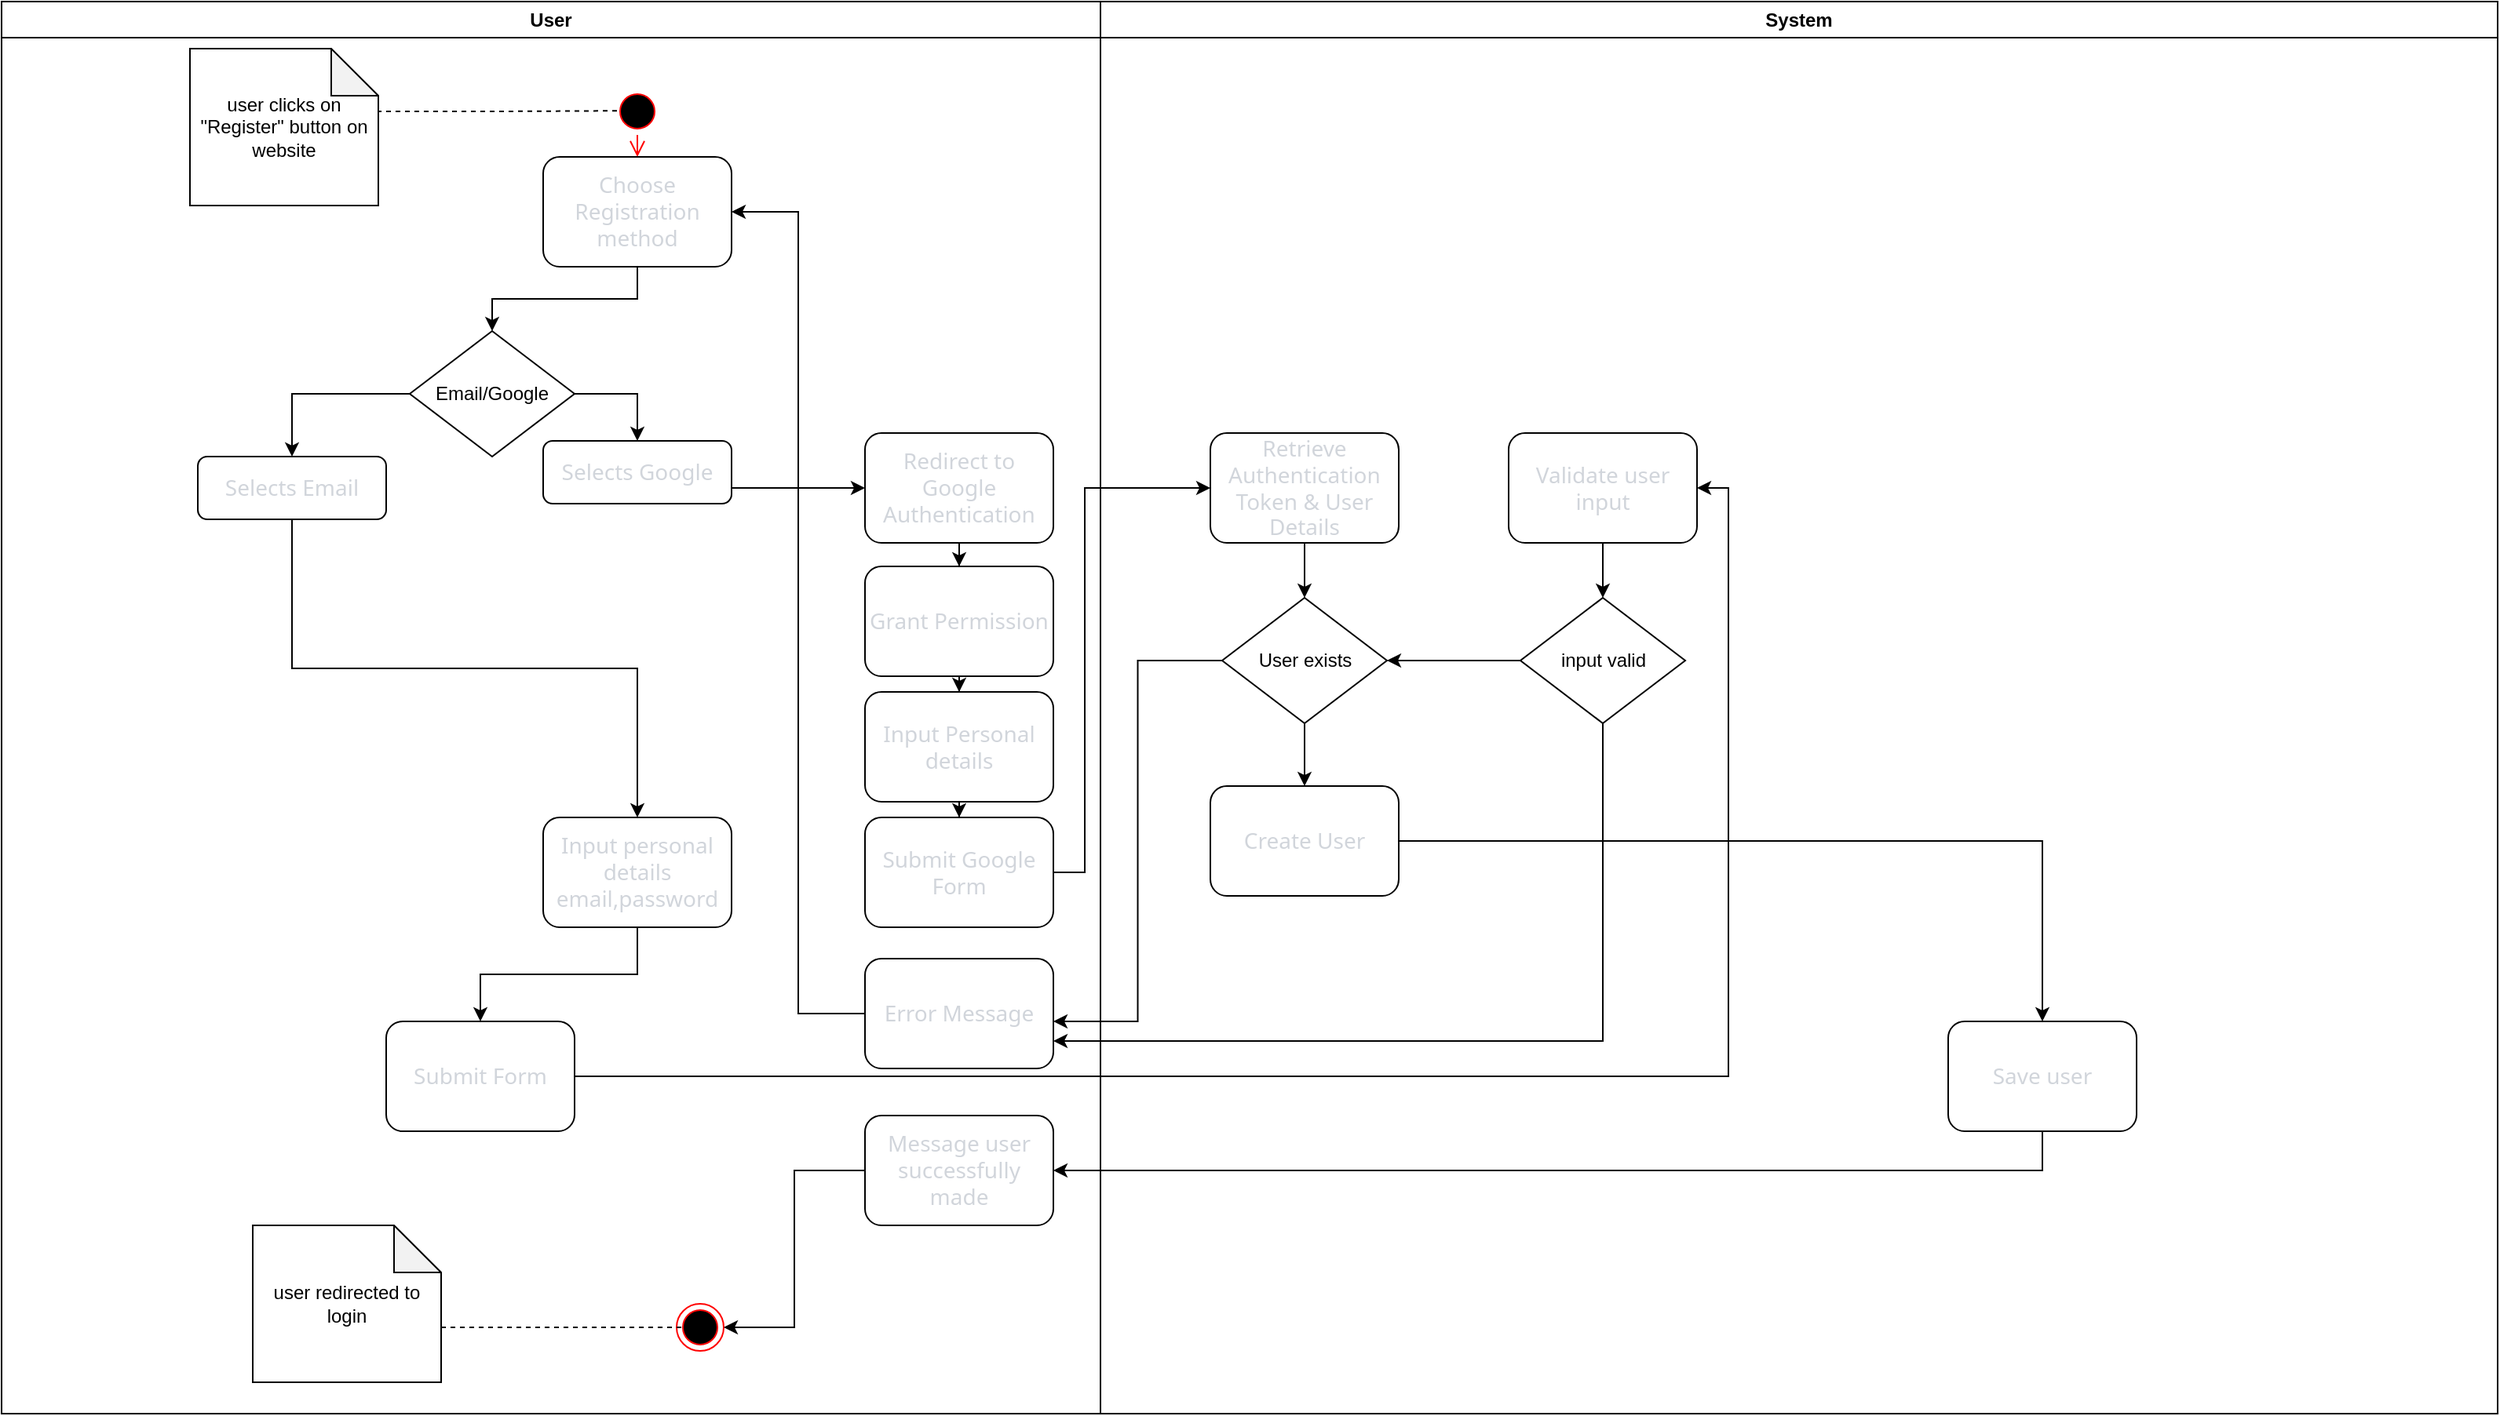 <mxfile version="21.6.8" type="device">
  <diagram name="Page-1" id="mv0Kg42ioFoVfbdMZIdH">
    <mxGraphModel dx="1219" dy="713" grid="1" gridSize="10" guides="1" tooltips="1" connect="1" arrows="1" fold="1" page="1" pageScale="1" pageWidth="1600" pageHeight="900" math="0" shadow="0">
      <root>
        <mxCell id="0" />
        <mxCell id="1" parent="0" />
        <mxCell id="rECcchv8jXvNYlTYPVZk-3" value="" style="ellipse;html=1;shape=endState;fillColor=#000000;strokeColor=#ff0000;" parent="1" vertex="1">
          <mxGeometry x="430" y="830" width="30" height="30" as="geometry" />
        </mxCell>
        <mxCell id="rECcchv8jXvNYlTYPVZk-13" style="edgeStyle=orthogonalEdgeStyle;rounded=0;orthogonalLoop=1;jettySize=auto;html=1;exitX=1;exitY=0.75;exitDx=0;exitDy=0;entryX=0;entryY=0.5;entryDx=0;entryDy=0;" parent="1" source="hSWwRhw7fwzFmsuV3alo-10" target="rECcchv8jXvNYlTYPVZk-17" edge="1">
          <mxGeometry relative="1" as="geometry">
            <mxPoint x="549" y="310" as="targetPoint" />
            <mxPoint x="457.5" y="310" as="sourcePoint" />
          </mxGeometry>
        </mxCell>
        <mxCell id="rECcchv8jXvNYlTYPVZk-36" style="edgeStyle=orthogonalEdgeStyle;rounded=0;orthogonalLoop=1;jettySize=auto;html=1;exitX=0.5;exitY=1;exitDx=0;exitDy=0;entryX=0.5;entryY=0;entryDx=0;entryDy=0;" parent="1" source="hSWwRhw7fwzFmsuV3alo-9" target="rECcchv8jXvNYlTYPVZk-35" edge="1">
          <mxGeometry relative="1" as="geometry">
            <mxPoint x="222.5" y="350" as="sourcePoint" />
          </mxGeometry>
        </mxCell>
        <mxCell id="rECcchv8jXvNYlTYPVZk-30" value="" style="edgeStyle=orthogonalEdgeStyle;rounded=0;orthogonalLoop=1;jettySize=auto;html=1;" parent="1" source="rECcchv8jXvNYlTYPVZk-17" target="rECcchv8jXvNYlTYPVZk-29" edge="1">
          <mxGeometry relative="1" as="geometry" />
        </mxCell>
        <mxCell id="rECcchv8jXvNYlTYPVZk-17" value="&lt;font style=&quot;font-size: 14px;&quot;&gt;&lt;span style=&quot;color: rgb(209, 213, 219); font-family: Söhne, ui-sans-serif, system-ui, -apple-system, &amp;quot;Segoe UI&amp;quot;, Roboto, Ubuntu, Cantarell, &amp;quot;Noto Sans&amp;quot;, sans-serif, &amp;quot;Helvetica Neue&amp;quot;, Arial, &amp;quot;Apple Color Emoji&amp;quot;, &amp;quot;Segoe UI Emoji&amp;quot;, &amp;quot;Segoe UI Symbol&amp;quot;, &amp;quot;Noto Color Emoji&amp;quot;; font-style: normal; font-variant-ligatures: normal; font-variant-caps: normal; font-weight: 400; letter-spacing: normal; orphans: 2; text-align: left; text-indent: 0px; text-transform: none; widows: 2; word-spacing: 0px; -webkit-text-stroke-width: 0px; text-decoration-thickness: initial; text-decoration-style: initial; text-decoration-color: initial; float: none; display: inline !important;&quot;&gt;Redirect to Google Authentication&lt;/span&gt;&lt;br&gt;&lt;/font&gt;" style="rounded=1;whiteSpace=wrap;html=1;" parent="1" vertex="1">
          <mxGeometry x="550" y="275" width="120" height="70" as="geometry" />
        </mxCell>
        <mxCell id="rECcchv8jXvNYlTYPVZk-32" value="" style="edgeStyle=orthogonalEdgeStyle;rounded=0;orthogonalLoop=1;jettySize=auto;html=1;" parent="1" source="rECcchv8jXvNYlTYPVZk-29" target="rECcchv8jXvNYlTYPVZk-31" edge="1">
          <mxGeometry relative="1" as="geometry" />
        </mxCell>
        <mxCell id="rECcchv8jXvNYlTYPVZk-29" value="&lt;font style=&quot;font-size: 14px;&quot;&gt;&lt;span style=&quot;color: rgb(209, 213, 219); font-family: Söhne, ui-sans-serif, system-ui, -apple-system, &amp;quot;Segoe UI&amp;quot;, Roboto, Ubuntu, Cantarell, &amp;quot;Noto Sans&amp;quot;, sans-serif, &amp;quot;Helvetica Neue&amp;quot;, Arial, &amp;quot;Apple Color Emoji&amp;quot;, &amp;quot;Segoe UI Emoji&amp;quot;, &amp;quot;Segoe UI Symbol&amp;quot;, &amp;quot;Noto Color Emoji&amp;quot;; font-style: normal; font-variant-ligatures: normal; font-variant-caps: normal; font-weight: 400; letter-spacing: normal; orphans: 2; text-align: left; text-indent: 0px; text-transform: none; widows: 2; word-spacing: 0px; -webkit-text-stroke-width: 0px; text-decoration-thickness: initial; text-decoration-style: initial; text-decoration-color: initial; float: none; display: inline !important;&quot;&gt;Grant Permission&lt;/span&gt;&lt;br&gt;&lt;/font&gt;" style="rounded=1;whiteSpace=wrap;html=1;" parent="1" vertex="1">
          <mxGeometry x="550" y="360" width="120" height="70" as="geometry" />
        </mxCell>
        <mxCell id="rECcchv8jXvNYlTYPVZk-34" value="" style="edgeStyle=orthogonalEdgeStyle;rounded=0;orthogonalLoop=1;jettySize=auto;html=1;" parent="1" source="rECcchv8jXvNYlTYPVZk-31" target="rECcchv8jXvNYlTYPVZk-33" edge="1">
          <mxGeometry relative="1" as="geometry" />
        </mxCell>
        <mxCell id="rECcchv8jXvNYlTYPVZk-31" value="&lt;font style=&quot;font-size: 14px;&quot;&gt;&lt;span style=&quot;color: rgb(209, 213, 219); font-family: Söhne, ui-sans-serif, system-ui, -apple-system, &amp;quot;Segoe UI&amp;quot;, Roboto, Ubuntu, Cantarell, &amp;quot;Noto Sans&amp;quot;, sans-serif, &amp;quot;Helvetica Neue&amp;quot;, Arial, &amp;quot;Apple Color Emoji&amp;quot;, &amp;quot;Segoe UI Emoji&amp;quot;, &amp;quot;Segoe UI Symbol&amp;quot;, &amp;quot;Noto Color Emoji&amp;quot;; font-style: normal; font-variant-ligatures: normal; font-variant-caps: normal; font-weight: 400; letter-spacing: normal; orphans: 2; text-align: left; text-indent: 0px; text-transform: none; widows: 2; word-spacing: 0px; -webkit-text-stroke-width: 0px; text-decoration-thickness: initial; text-decoration-style: initial; text-decoration-color: initial; float: none; display: inline !important;&quot;&gt;Input Personal details&lt;/span&gt;&lt;br&gt;&lt;/font&gt;" style="rounded=1;whiteSpace=wrap;html=1;" parent="1" vertex="1">
          <mxGeometry x="550" y="440" width="120" height="70" as="geometry" />
        </mxCell>
        <mxCell id="rECcchv8jXvNYlTYPVZk-62" style="edgeStyle=orthogonalEdgeStyle;rounded=0;orthogonalLoop=1;jettySize=auto;html=1;exitX=1;exitY=0.5;exitDx=0;exitDy=0;entryX=0;entryY=0.5;entryDx=0;entryDy=0;" parent="1" source="rECcchv8jXvNYlTYPVZk-33" target="rECcchv8jXvNYlTYPVZk-42" edge="1">
          <mxGeometry relative="1" as="geometry">
            <Array as="points">
              <mxPoint x="690" y="555" />
              <mxPoint x="690" y="310" />
            </Array>
          </mxGeometry>
        </mxCell>
        <mxCell id="rECcchv8jXvNYlTYPVZk-33" value="&lt;font style=&quot;font-size: 14px;&quot;&gt;&lt;span style=&quot;color: rgb(209, 213, 219); font-family: Söhne, ui-sans-serif, system-ui, -apple-system, &amp;quot;Segoe UI&amp;quot;, Roboto, Ubuntu, Cantarell, &amp;quot;Noto Sans&amp;quot;, sans-serif, &amp;quot;Helvetica Neue&amp;quot;, Arial, &amp;quot;Apple Color Emoji&amp;quot;, &amp;quot;Segoe UI Emoji&amp;quot;, &amp;quot;Segoe UI Symbol&amp;quot;, &amp;quot;Noto Color Emoji&amp;quot;; font-style: normal; font-variant-ligatures: normal; font-variant-caps: normal; font-weight: 400; letter-spacing: normal; orphans: 2; text-align: left; text-indent: 0px; text-transform: none; widows: 2; word-spacing: 0px; -webkit-text-stroke-width: 0px; text-decoration-thickness: initial; text-decoration-style: initial; text-decoration-color: initial; float: none; display: inline !important;&quot;&gt;Submit Google Form&lt;/span&gt;&lt;br&gt;&lt;/font&gt;" style="rounded=1;whiteSpace=wrap;html=1;" parent="1" vertex="1">
          <mxGeometry x="550" y="520" width="120" height="70" as="geometry" />
        </mxCell>
        <mxCell id="rECcchv8jXvNYlTYPVZk-41" style="edgeStyle=orthogonalEdgeStyle;rounded=0;orthogonalLoop=1;jettySize=auto;html=1;exitX=0.5;exitY=1;exitDx=0;exitDy=0;entryX=0.5;entryY=0;entryDx=0;entryDy=0;" parent="1" source="rECcchv8jXvNYlTYPVZk-35" target="rECcchv8jXvNYlTYPVZk-40" edge="1">
          <mxGeometry relative="1" as="geometry" />
        </mxCell>
        <mxCell id="rECcchv8jXvNYlTYPVZk-35" value="&lt;font style=&quot;font-size: 14px;&quot;&gt;&lt;span style=&quot;color: rgb(209, 213, 219); font-family: Söhne, ui-sans-serif, system-ui, -apple-system, &amp;quot;Segoe UI&amp;quot;, Roboto, Ubuntu, Cantarell, &amp;quot;Noto Sans&amp;quot;, sans-serif, &amp;quot;Helvetica Neue&amp;quot;, Arial, &amp;quot;Apple Color Emoji&amp;quot;, &amp;quot;Segoe UI Emoji&amp;quot;, &amp;quot;Segoe UI Symbol&amp;quot;, &amp;quot;Noto Color Emoji&amp;quot;; font-style: normal; font-variant-ligatures: normal; font-variant-caps: normal; font-weight: 400; letter-spacing: normal; orphans: 2; text-align: left; text-indent: 0px; text-transform: none; widows: 2; word-spacing: 0px; -webkit-text-stroke-width: 0px; text-decoration-thickness: initial; text-decoration-style: initial; text-decoration-color: initial; float: none; display: inline !important;&quot;&gt;Input personal details email,password&lt;/span&gt;&lt;br&gt;&lt;/font&gt;" style="rounded=1;whiteSpace=wrap;html=1;" parent="1" vertex="1">
          <mxGeometry x="345" y="520" width="120" height="70" as="geometry" />
        </mxCell>
        <mxCell id="rECcchv8jXvNYlTYPVZk-47" style="edgeStyle=orthogonalEdgeStyle;rounded=0;orthogonalLoop=1;jettySize=auto;html=1;exitX=0;exitY=0.5;exitDx=0;exitDy=0;entryX=1;entryY=0.571;entryDx=0;entryDy=0;entryPerimeter=0;" parent="1" source="rECcchv8jXvNYlTYPVZk-45" target="rECcchv8jXvNYlTYPVZk-48" edge="1">
          <mxGeometry relative="1" as="geometry">
            <mxPoint x="700" y="650" as="targetPoint" />
          </mxGeometry>
        </mxCell>
        <mxCell id="rECcchv8jXvNYlTYPVZk-49" style="edgeStyle=orthogonalEdgeStyle;rounded=0;orthogonalLoop=1;jettySize=auto;html=1;exitX=0;exitY=0.5;exitDx=0;exitDy=0;entryX=1;entryY=0.5;entryDx=0;entryDy=0;" parent="1" source="rECcchv8jXvNYlTYPVZk-48" target="rECcchv8jXvNYlTYPVZk-27" edge="1">
          <mxGeometry relative="1" as="geometry" />
        </mxCell>
        <mxCell id="rECcchv8jXvNYlTYPVZk-48" value="&lt;font style=&quot;font-size: 14px;&quot;&gt;&lt;span style=&quot;color: rgb(209, 213, 219); font-family: Söhne, ui-sans-serif, system-ui, -apple-system, &amp;quot;Segoe UI&amp;quot;, Roboto, Ubuntu, Cantarell, &amp;quot;Noto Sans&amp;quot;, sans-serif, &amp;quot;Helvetica Neue&amp;quot;, Arial, &amp;quot;Apple Color Emoji&amp;quot;, &amp;quot;Segoe UI Emoji&amp;quot;, &amp;quot;Segoe UI Symbol&amp;quot;, &amp;quot;Noto Color Emoji&amp;quot;; font-style: normal; font-variant-ligatures: normal; font-variant-caps: normal; font-weight: 400; letter-spacing: normal; orphans: 2; text-align: left; text-indent: 0px; text-transform: none; widows: 2; word-spacing: 0px; -webkit-text-stroke-width: 0px; text-decoration-thickness: initial; text-decoration-style: initial; text-decoration-color: initial; float: none; display: inline !important;&quot;&gt;Error Message&lt;/span&gt;&lt;br&gt;&lt;/font&gt;" style="rounded=1;whiteSpace=wrap;html=1;" parent="1" vertex="1">
          <mxGeometry x="550" y="610" width="120" height="70" as="geometry" />
        </mxCell>
        <mxCell id="rECcchv8jXvNYlTYPVZk-54" style="edgeStyle=orthogonalEdgeStyle;rounded=0;orthogonalLoop=1;jettySize=auto;html=1;exitX=0.5;exitY=1;exitDx=0;exitDy=0;entryX=1;entryY=0.5;entryDx=0;entryDy=0;" parent="1" source="rECcchv8jXvNYlTYPVZk-53" target="rECcchv8jXvNYlTYPVZk-55" edge="1">
          <mxGeometry relative="1" as="geometry">
            <mxPoint x="850" y="791.143" as="targetPoint" />
          </mxGeometry>
        </mxCell>
        <mxCell id="rECcchv8jXvNYlTYPVZk-56" style="edgeStyle=orthogonalEdgeStyle;rounded=0;orthogonalLoop=1;jettySize=auto;html=1;exitX=0;exitY=0.5;exitDx=0;exitDy=0;entryX=1;entryY=0.5;entryDx=0;entryDy=0;" parent="1" source="rECcchv8jXvNYlTYPVZk-55" target="rECcchv8jXvNYlTYPVZk-3" edge="1">
          <mxGeometry relative="1" as="geometry" />
        </mxCell>
        <mxCell id="rECcchv8jXvNYlTYPVZk-55" value="&lt;font style=&quot;font-size: 14px;&quot;&gt;&lt;span style=&quot;color: rgb(209, 213, 219); font-family: Söhne, ui-sans-serif, system-ui, -apple-system, &amp;quot;Segoe UI&amp;quot;, Roboto, Ubuntu, Cantarell, &amp;quot;Noto Sans&amp;quot;, sans-serif, &amp;quot;Helvetica Neue&amp;quot;, Arial, &amp;quot;Apple Color Emoji&amp;quot;, &amp;quot;Segoe UI Emoji&amp;quot;, &amp;quot;Segoe UI Symbol&amp;quot;, &amp;quot;Noto Color Emoji&amp;quot;; font-style: normal; font-variant-ligatures: normal; font-variant-caps: normal; font-weight: 400; letter-spacing: normal; orphans: 2; text-align: left; text-indent: 0px; text-transform: none; widows: 2; word-spacing: 0px; -webkit-text-stroke-width: 0px; text-decoration-thickness: initial; text-decoration-style: initial; text-decoration-color: initial; float: none; display: inline !important;&quot;&gt;Message user successfully made&lt;/span&gt;&lt;br&gt;&lt;/font&gt;" style="rounded=1;whiteSpace=wrap;html=1;" parent="1" vertex="1">
          <mxGeometry x="550" y="710" width="120" height="70" as="geometry" />
        </mxCell>
        <mxCell id="rECcchv8jXvNYlTYPVZk-57" value="user redirected to login" style="shape=note;whiteSpace=wrap;html=1;backgroundOutline=1;darkOpacity=0.05;" parent="1" vertex="1">
          <mxGeometry x="160" y="780" width="120" height="100" as="geometry" />
        </mxCell>
        <mxCell id="rECcchv8jXvNYlTYPVZk-58" style="edgeStyle=orthogonalEdgeStyle;rounded=0;orthogonalLoop=1;jettySize=auto;html=1;exitX=0;exitY=0;exitDx=120;exitDy=65;exitPerimeter=0;entryX=0.155;entryY=0.487;entryDx=0;entryDy=0;dashed=1;endArrow=none;endFill=0;entryPerimeter=0;" parent="1" source="rECcchv8jXvNYlTYPVZk-57" edge="1">
          <mxGeometry relative="1" as="geometry">
            <mxPoint x="435" y="845" as="targetPoint" />
          </mxGeometry>
        </mxCell>
        <mxCell id="rECcchv8jXvNYlTYPVZk-59" value="User" style="swimlane;whiteSpace=wrap;html=1;" parent="1" vertex="1">
          <mxGeometry width="700" height="900" as="geometry" />
        </mxCell>
        <mxCell id="rECcchv8jXvNYlTYPVZk-40" value="&lt;font style=&quot;font-size: 14px;&quot;&gt;&lt;span style=&quot;color: rgb(209, 213, 219); font-family: Söhne, ui-sans-serif, system-ui, -apple-system, &amp;quot;Segoe UI&amp;quot;, Roboto, Ubuntu, Cantarell, &amp;quot;Noto Sans&amp;quot;, sans-serif, &amp;quot;Helvetica Neue&amp;quot;, Arial, &amp;quot;Apple Color Emoji&amp;quot;, &amp;quot;Segoe UI Emoji&amp;quot;, &amp;quot;Segoe UI Symbol&amp;quot;, &amp;quot;Noto Color Emoji&amp;quot;; font-style: normal; font-variant-ligatures: normal; font-variant-caps: normal; font-weight: 400; letter-spacing: normal; orphans: 2; text-align: left; text-indent: 0px; text-transform: none; widows: 2; word-spacing: 0px; -webkit-text-stroke-width: 0px; text-decoration-thickness: initial; text-decoration-style: initial; text-decoration-color: initial; float: none; display: inline !important;&quot;&gt;Submit Form&lt;/span&gt;&lt;br&gt;&lt;/font&gt;" style="rounded=1;whiteSpace=wrap;html=1;" parent="rECcchv8jXvNYlTYPVZk-59" vertex="1">
          <mxGeometry x="245" y="650" width="120" height="70" as="geometry" />
        </mxCell>
        <mxCell id="rECcchv8jXvNYlTYPVZk-2" value="" style="edgeStyle=orthogonalEdgeStyle;html=1;verticalAlign=bottom;endArrow=open;endSize=8;strokeColor=#ff0000;rounded=0;" parent="rECcchv8jXvNYlTYPVZk-59" source="rECcchv8jXvNYlTYPVZk-1" edge="1" target="rECcchv8jXvNYlTYPVZk-27">
          <mxGeometry relative="1" as="geometry">
            <mxPoint x="405" y="125" as="targetPoint" />
          </mxGeometry>
        </mxCell>
        <mxCell id="rECcchv8jXvNYlTYPVZk-1" value="" style="ellipse;html=1;shape=startState;fillColor=#000000;strokeColor=#ff0000;" parent="rECcchv8jXvNYlTYPVZk-59" vertex="1">
          <mxGeometry x="390" y="55" width="30" height="30" as="geometry" />
        </mxCell>
        <mxCell id="rECcchv8jXvNYlTYPVZk-4" value="user clicks on &quot;Register&quot; button on website" style="shape=note;whiteSpace=wrap;html=1;backgroundOutline=1;darkOpacity=0.05;" parent="rECcchv8jXvNYlTYPVZk-59" vertex="1">
          <mxGeometry x="120" y="30" width="120" height="100" as="geometry" />
        </mxCell>
        <mxCell id="rECcchv8jXvNYlTYPVZk-5" style="edgeStyle=orthogonalEdgeStyle;rounded=0;orthogonalLoop=1;jettySize=auto;html=1;exitX=0;exitY=0;exitDx=120;exitDy=65;exitPerimeter=0;entryX=0.155;entryY=0.487;entryDx=0;entryDy=0;dashed=1;endArrow=none;endFill=0;entryPerimeter=0;" parent="rECcchv8jXvNYlTYPVZk-59" source="rECcchv8jXvNYlTYPVZk-4" target="rECcchv8jXvNYlTYPVZk-1" edge="1">
          <mxGeometry relative="1" as="geometry">
            <Array as="points">
              <mxPoint x="240" y="70" />
              <mxPoint x="315" y="70" />
            </Array>
          </mxGeometry>
        </mxCell>
        <mxCell id="hSWwRhw7fwzFmsuV3alo-6" style="edgeStyle=orthogonalEdgeStyle;rounded=0;orthogonalLoop=1;jettySize=auto;html=1;" edge="1" parent="rECcchv8jXvNYlTYPVZk-59" source="rECcchv8jXvNYlTYPVZk-27" target="hSWwRhw7fwzFmsuV3alo-5">
          <mxGeometry relative="1" as="geometry" />
        </mxCell>
        <mxCell id="rECcchv8jXvNYlTYPVZk-27" value="&lt;font style=&quot;font-size: 14px;&quot;&gt;&lt;span style=&quot;color: rgb(209, 213, 219); font-family: Söhne, ui-sans-serif, system-ui, -apple-system, &amp;quot;Segoe UI&amp;quot;, Roboto, Ubuntu, Cantarell, &amp;quot;Noto Sans&amp;quot;, sans-serif, &amp;quot;Helvetica Neue&amp;quot;, Arial, &amp;quot;Apple Color Emoji&amp;quot;, &amp;quot;Segoe UI Emoji&amp;quot;, &amp;quot;Segoe UI Symbol&amp;quot;, &amp;quot;Noto Color Emoji&amp;quot;; font-style: normal; font-variant-ligatures: normal; font-variant-caps: normal; font-weight: 400; letter-spacing: normal; orphans: 2; text-align: left; text-indent: 0px; text-transform: none; widows: 2; word-spacing: 0px; -webkit-text-stroke-width: 0px; text-decoration-thickness: initial; text-decoration-style: initial; text-decoration-color: initial; float: none; display: inline !important;&quot;&gt;Choose Registration method&lt;/span&gt;&lt;br&gt;&lt;/font&gt;" style="rounded=1;whiteSpace=wrap;html=1;" parent="rECcchv8jXvNYlTYPVZk-59" vertex="1">
          <mxGeometry x="345" y="99" width="120" height="70" as="geometry" />
        </mxCell>
        <mxCell id="hSWwRhw7fwzFmsuV3alo-7" style="edgeStyle=orthogonalEdgeStyle;rounded=0;orthogonalLoop=1;jettySize=auto;html=1;exitX=0;exitY=0.5;exitDx=0;exitDy=0;entryX=0.5;entryY=0;entryDx=0;entryDy=0;" edge="1" parent="rECcchv8jXvNYlTYPVZk-59" source="hSWwRhw7fwzFmsuV3alo-5" target="hSWwRhw7fwzFmsuV3alo-9">
          <mxGeometry relative="1" as="geometry">
            <mxPoint x="222.5" y="270" as="targetPoint" />
          </mxGeometry>
        </mxCell>
        <mxCell id="hSWwRhw7fwzFmsuV3alo-5" value="Email/Google" style="rhombus;whiteSpace=wrap;html=1;" vertex="1" parent="rECcchv8jXvNYlTYPVZk-59">
          <mxGeometry x="260" y="210" width="105" height="80" as="geometry" />
        </mxCell>
        <mxCell id="hSWwRhw7fwzFmsuV3alo-9" value="&lt;font style=&quot;font-size: 14px;&quot;&gt;&lt;span style=&quot;color: rgb(209, 213, 219); font-family: Söhne, ui-sans-serif, system-ui, -apple-system, &amp;quot;Segoe UI&amp;quot;, Roboto, Ubuntu, Cantarell, &amp;quot;Noto Sans&amp;quot;, sans-serif, &amp;quot;Helvetica Neue&amp;quot;, Arial, &amp;quot;Apple Color Emoji&amp;quot;, &amp;quot;Segoe UI Emoji&amp;quot;, &amp;quot;Segoe UI Symbol&amp;quot;, &amp;quot;Noto Color Emoji&amp;quot;; font-style: normal; font-variant-ligatures: normal; font-variant-caps: normal; font-weight: 400; letter-spacing: normal; orphans: 2; text-align: left; text-indent: 0px; text-transform: none; widows: 2; word-spacing: 0px; -webkit-text-stroke-width: 0px; text-decoration-thickness: initial; text-decoration-style: initial; text-decoration-color: initial; float: none; display: inline !important;&quot;&gt;Selects Email&lt;/span&gt;&lt;br&gt;&lt;/font&gt;" style="rounded=1;whiteSpace=wrap;html=1;" vertex="1" parent="rECcchv8jXvNYlTYPVZk-59">
          <mxGeometry x="125" y="290" width="120" height="40" as="geometry" />
        </mxCell>
        <mxCell id="hSWwRhw7fwzFmsuV3alo-10" value="&lt;font style=&quot;font-size: 14px;&quot;&gt;&lt;span style=&quot;color: rgb(209, 213, 219); font-family: Söhne, ui-sans-serif, system-ui, -apple-system, &amp;quot;Segoe UI&amp;quot;, Roboto, Ubuntu, Cantarell, &amp;quot;Noto Sans&amp;quot;, sans-serif, &amp;quot;Helvetica Neue&amp;quot;, Arial, &amp;quot;Apple Color Emoji&amp;quot;, &amp;quot;Segoe UI Emoji&amp;quot;, &amp;quot;Segoe UI Symbol&amp;quot;, &amp;quot;Noto Color Emoji&amp;quot;; font-style: normal; font-variant-ligatures: normal; font-variant-caps: normal; font-weight: 400; letter-spacing: normal; orphans: 2; text-align: left; text-indent: 0px; text-transform: none; widows: 2; word-spacing: 0px; -webkit-text-stroke-width: 0px; text-decoration-thickness: initial; text-decoration-style: initial; text-decoration-color: initial; float: none; display: inline !important;&quot;&gt;Selects Google&lt;/span&gt;&lt;br&gt;&lt;/font&gt;" style="rounded=1;whiteSpace=wrap;html=1;" vertex="1" parent="rECcchv8jXvNYlTYPVZk-59">
          <mxGeometry x="345" y="280" width="120" height="40" as="geometry" />
        </mxCell>
        <mxCell id="hSWwRhw7fwzFmsuV3alo-8" style="edgeStyle=orthogonalEdgeStyle;rounded=0;orthogonalLoop=1;jettySize=auto;html=1;entryX=0.5;entryY=0;entryDx=0;entryDy=0;" edge="1" parent="rECcchv8jXvNYlTYPVZk-59" source="hSWwRhw7fwzFmsuV3alo-5" target="hSWwRhw7fwzFmsuV3alo-10">
          <mxGeometry relative="1" as="geometry">
            <mxPoint x="405" y="270" as="targetPoint" />
            <Array as="points">
              <mxPoint x="405" y="250" />
            </Array>
          </mxGeometry>
        </mxCell>
        <mxCell id="rECcchv8jXvNYlTYPVZk-60" value="System" style="swimlane;whiteSpace=wrap;html=1;" parent="1" vertex="1">
          <mxGeometry x="700" width="890" height="900" as="geometry" />
        </mxCell>
        <mxCell id="rECcchv8jXvNYlTYPVZk-51" value="&lt;font style=&quot;font-size: 14px;&quot;&gt;&lt;span style=&quot;color: rgb(209, 213, 219); font-family: Söhne, ui-sans-serif, system-ui, -apple-system, &amp;quot;Segoe UI&amp;quot;, Roboto, Ubuntu, Cantarell, &amp;quot;Noto Sans&amp;quot;, sans-serif, &amp;quot;Helvetica Neue&amp;quot;, Arial, &amp;quot;Apple Color Emoji&amp;quot;, &amp;quot;Segoe UI Emoji&amp;quot;, &amp;quot;Segoe UI Symbol&amp;quot;, &amp;quot;Noto Color Emoji&amp;quot;; font-style: normal; font-variant-ligatures: normal; font-variant-caps: normal; font-weight: 400; letter-spacing: normal; orphans: 2; text-align: left; text-indent: 0px; text-transform: none; widows: 2; word-spacing: 0px; -webkit-text-stroke-width: 0px; text-decoration-thickness: initial; text-decoration-style: initial; text-decoration-color: initial; float: none; display: inline !important;&quot;&gt;Create User&lt;/span&gt;&lt;br&gt;&lt;/font&gt;" style="rounded=1;whiteSpace=wrap;html=1;" parent="rECcchv8jXvNYlTYPVZk-60" vertex="1">
          <mxGeometry x="70" y="500" width="120" height="70" as="geometry" />
        </mxCell>
        <mxCell id="rECcchv8jXvNYlTYPVZk-45" value="User exists" style="rhombus;whiteSpace=wrap;html=1;" parent="rECcchv8jXvNYlTYPVZk-60" vertex="1">
          <mxGeometry x="77.5" y="380" width="105" height="80" as="geometry" />
        </mxCell>
        <mxCell id="rECcchv8jXvNYlTYPVZk-42" value="&lt;font style=&quot;font-size: 14px;&quot;&gt;&lt;span style=&quot;color: rgb(209, 213, 219); font-family: Söhne, ui-sans-serif, system-ui, -apple-system, &amp;quot;Segoe UI&amp;quot;, Roboto, Ubuntu, Cantarell, &amp;quot;Noto Sans&amp;quot;, sans-serif, &amp;quot;Helvetica Neue&amp;quot;, Arial, &amp;quot;Apple Color Emoji&amp;quot;, &amp;quot;Segoe UI Emoji&amp;quot;, &amp;quot;Segoe UI Symbol&amp;quot;, &amp;quot;Noto Color Emoji&amp;quot;; font-style: normal; font-variant-ligatures: normal; font-variant-caps: normal; font-weight: 400; letter-spacing: normal; orphans: 2; text-align: left; text-indent: 0px; text-transform: none; widows: 2; word-spacing: 0px; -webkit-text-stroke-width: 0px; text-decoration-thickness: initial; text-decoration-style: initial; text-decoration-color: initial; float: none; display: inline !important;&quot;&gt;Retrieve Authentication Token &amp;amp; User Details&lt;/span&gt;&lt;br&gt;&lt;/font&gt;" style="rounded=1;whiteSpace=wrap;html=1;" parent="rECcchv8jXvNYlTYPVZk-60" vertex="1">
          <mxGeometry x="70" y="275" width="120" height="70" as="geometry" />
        </mxCell>
        <mxCell id="rECcchv8jXvNYlTYPVZk-46" style="edgeStyle=orthogonalEdgeStyle;rounded=0;orthogonalLoop=1;jettySize=auto;html=1;exitX=0.5;exitY=1;exitDx=0;exitDy=0;entryX=0.5;entryY=0;entryDx=0;entryDy=0;" parent="rECcchv8jXvNYlTYPVZk-60" source="rECcchv8jXvNYlTYPVZk-42" target="rECcchv8jXvNYlTYPVZk-45" edge="1">
          <mxGeometry relative="1" as="geometry" />
        </mxCell>
        <mxCell id="rECcchv8jXvNYlTYPVZk-50" style="edgeStyle=orthogonalEdgeStyle;rounded=0;orthogonalLoop=1;jettySize=auto;html=1;exitX=0.5;exitY=1;exitDx=0;exitDy=0;entryX=0.5;entryY=0;entryDx=0;entryDy=0;" parent="rECcchv8jXvNYlTYPVZk-60" source="rECcchv8jXvNYlTYPVZk-45" target="rECcchv8jXvNYlTYPVZk-51" edge="1">
          <mxGeometry relative="1" as="geometry">
            <mxPoint x="109.857" y="500" as="targetPoint" />
            <Array as="points" />
          </mxGeometry>
        </mxCell>
        <mxCell id="rECcchv8jXvNYlTYPVZk-68" style="edgeStyle=orthogonalEdgeStyle;rounded=0;orthogonalLoop=1;jettySize=auto;html=1;exitX=0.5;exitY=1;exitDx=0;exitDy=0;" parent="rECcchv8jXvNYlTYPVZk-60" source="rECcchv8jXvNYlTYPVZk-64" target="rECcchv8jXvNYlTYPVZk-67" edge="1">
          <mxGeometry relative="1" as="geometry" />
        </mxCell>
        <mxCell id="rECcchv8jXvNYlTYPVZk-64" value="&lt;font style=&quot;font-size: 14px;&quot;&gt;&lt;span style=&quot;color: rgb(209, 213, 219); font-family: Söhne, ui-sans-serif, system-ui, -apple-system, &amp;quot;Segoe UI&amp;quot;, Roboto, Ubuntu, Cantarell, &amp;quot;Noto Sans&amp;quot;, sans-serif, &amp;quot;Helvetica Neue&amp;quot;, Arial, &amp;quot;Apple Color Emoji&amp;quot;, &amp;quot;Segoe UI Emoji&amp;quot;, &amp;quot;Segoe UI Symbol&amp;quot;, &amp;quot;Noto Color Emoji&amp;quot;; font-style: normal; font-variant-ligatures: normal; font-variant-caps: normal; font-weight: 400; letter-spacing: normal; orphans: 2; text-align: left; text-indent: 0px; text-transform: none; widows: 2; word-spacing: 0px; -webkit-text-stroke-width: 0px; text-decoration-thickness: initial; text-decoration-style: initial; text-decoration-color: initial; float: none; display: inline !important;&quot;&gt;Validate user input&lt;/span&gt;&lt;br&gt;&lt;/font&gt;" style="rounded=1;whiteSpace=wrap;html=1;" parent="rECcchv8jXvNYlTYPVZk-60" vertex="1">
          <mxGeometry x="260" y="275" width="120" height="70" as="geometry" />
        </mxCell>
        <mxCell id="rECcchv8jXvNYlTYPVZk-69" style="edgeStyle=orthogonalEdgeStyle;rounded=0;orthogonalLoop=1;jettySize=auto;html=1;exitX=0;exitY=0.5;exitDx=0;exitDy=0;entryX=1;entryY=0.5;entryDx=0;entryDy=0;" parent="rECcchv8jXvNYlTYPVZk-60" source="rECcchv8jXvNYlTYPVZk-67" target="rECcchv8jXvNYlTYPVZk-45" edge="1">
          <mxGeometry relative="1" as="geometry" />
        </mxCell>
        <mxCell id="rECcchv8jXvNYlTYPVZk-67" value="input valid" style="rhombus;whiteSpace=wrap;html=1;" parent="rECcchv8jXvNYlTYPVZk-60" vertex="1">
          <mxGeometry x="267.5" y="380" width="105" height="80" as="geometry" />
        </mxCell>
        <mxCell id="rECcchv8jXvNYlTYPVZk-53" value="&lt;font style=&quot;font-size: 14px;&quot;&gt;&lt;span style=&quot;color: rgb(209, 213, 219); font-family: Söhne, ui-sans-serif, system-ui, -apple-system, &amp;quot;Segoe UI&amp;quot;, Roboto, Ubuntu, Cantarell, &amp;quot;Noto Sans&amp;quot;, sans-serif, &amp;quot;Helvetica Neue&amp;quot;, Arial, &amp;quot;Apple Color Emoji&amp;quot;, &amp;quot;Segoe UI Emoji&amp;quot;, &amp;quot;Segoe UI Symbol&amp;quot;, &amp;quot;Noto Color Emoji&amp;quot;; font-style: normal; font-variant-ligatures: normal; font-variant-caps: normal; font-weight: 400; letter-spacing: normal; orphans: 2; text-align: left; text-indent: 0px; text-transform: none; widows: 2; word-spacing: 0px; -webkit-text-stroke-width: 0px; text-decoration-thickness: initial; text-decoration-style: initial; text-decoration-color: initial; float: none; display: inline !important;&quot;&gt;Save user&lt;/span&gt;&lt;br&gt;&lt;/font&gt;" style="rounded=1;whiteSpace=wrap;html=1;" parent="rECcchv8jXvNYlTYPVZk-60" vertex="1">
          <mxGeometry x="540" y="650" width="120" height="70" as="geometry" />
        </mxCell>
        <mxCell id="rECcchv8jXvNYlTYPVZk-52" style="edgeStyle=orthogonalEdgeStyle;rounded=0;orthogonalLoop=1;jettySize=auto;html=1;exitX=1;exitY=0.5;exitDx=0;exitDy=0;" parent="rECcchv8jXvNYlTYPVZk-60" source="rECcchv8jXvNYlTYPVZk-51" target="rECcchv8jXvNYlTYPVZk-53" edge="1">
          <mxGeometry relative="1" as="geometry">
            <mxPoint x="350" y="535.286" as="targetPoint" />
          </mxGeometry>
        </mxCell>
        <mxCell id="rECcchv8jXvNYlTYPVZk-71" style="edgeStyle=orthogonalEdgeStyle;rounded=0;orthogonalLoop=1;jettySize=auto;html=1;exitX=1;exitY=0.5;exitDx=0;exitDy=0;entryX=1;entryY=0.5;entryDx=0;entryDy=0;" parent="1" source="rECcchv8jXvNYlTYPVZk-40" target="rECcchv8jXvNYlTYPVZk-64" edge="1">
          <mxGeometry relative="1" as="geometry" />
        </mxCell>
        <mxCell id="rECcchv8jXvNYlTYPVZk-74" style="edgeStyle=orthogonalEdgeStyle;rounded=0;orthogonalLoop=1;jettySize=auto;html=1;exitX=0.5;exitY=1;exitDx=0;exitDy=0;entryX=1;entryY=0.75;entryDx=0;entryDy=0;" parent="1" source="rECcchv8jXvNYlTYPVZk-67" target="rECcchv8jXvNYlTYPVZk-48" edge="1">
          <mxGeometry relative="1" as="geometry" />
        </mxCell>
      </root>
    </mxGraphModel>
  </diagram>
</mxfile>
